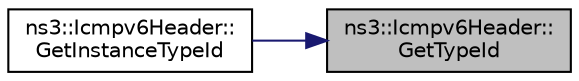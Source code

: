digraph "ns3::Icmpv6Header::GetTypeId"
{
 // LATEX_PDF_SIZE
  edge [fontname="Helvetica",fontsize="10",labelfontname="Helvetica",labelfontsize="10"];
  node [fontname="Helvetica",fontsize="10",shape=record];
  rankdir="RL";
  Node1 [label="ns3::Icmpv6Header::\lGetTypeId",height=0.2,width=0.4,color="black", fillcolor="grey75", style="filled", fontcolor="black",tooltip="Get the UID of this class."];
  Node1 -> Node2 [dir="back",color="midnightblue",fontsize="10",style="solid",fontname="Helvetica"];
  Node2 [label="ns3::Icmpv6Header::\lGetInstanceTypeId",height=0.2,width=0.4,color="black", fillcolor="white", style="filled",URL="$classns3_1_1_icmpv6_header.html#a52784881bd92493b2eacafaf07003d2c",tooltip="Get the instance type ID."];
}

